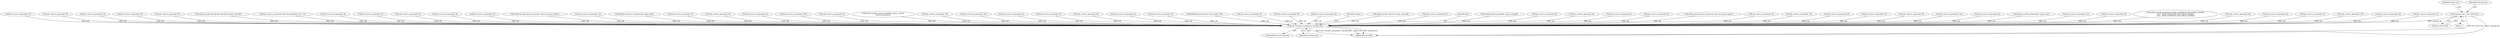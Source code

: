 digraph "0_linux_c70422f760c120480fee4de6c38804c72aa26bc1_12@pointer" {
"1000137" [label="(Call,starting_len = xdr->buf->len)"];
"1001918" [label="(Call,xdr_truncate_encode(xdr, starting_len))"];
"1000406" [label="(Call,xdr_reserve_space(xdr, 4))"];
"1001377" [label="(Call,xdr_reserve_space(xdr, 4))"];
"1000886" [label="(Call,xdr_reserve_space(xdr, 4))"];
"1001240" [label="(Call,xdr_reserve_space(xdr, 8))"];
"1001041" [label="(Call,xdr_reserve_space(xdr, 4))"];
"1000389" [label="(Call,nfsd4_encode_bitmap(xdr, bmval0, bmval1, bmval2))"];
"1001081" [label="(Call,xdr_reserve_space(xdr, fhp->fh_handle.fh_size + 4))"];
"1000139" [label="(Call,xdr->buf->len)"];
"1001755" [label="(Call,xdr_reserve_space(xdr, 8))"];
"1000567" [label="(Call,xdr_reserve_space(xdr, 4))"];
"1001451" [label="(Call,xdr_reserve_space(xdr, 8))"];
"1001137" [label="(Call,xdr_reserve_space(xdr, 8))"];
"1001331" [label="(Call,xdr_reserve_space(xdr, 8))"];
"1001803" [label="(Call,nfsd4_encode_layout_types(xdr, exp->ex_layout_types))"];
"1001916" [label="(ControlStructure,if (status))"];
"1000455" [label="(Call,xdr_reserve_space(xdr, 12))"];
"1001206" [label="(Call,nfsd4_encode_fs_locations(xdr, rqstp, exp))"];
"1000532" [label="(Call,xdr_reserve_space(xdr, 4))"];
"1000646" [label="(Call,xdr_reserve_space(xdr, 4))"];
"1001353" [label="(Call,xdr_reserve_space(xdr, 4))"];
"1000921" [label="(Call,xdr_reserve_space(xdr, 4*3))"];
"1000973" [label="(Call,xdr_reserve_space(xdr, 4))"];
"1001870" [label="(Call,nfsd4_encode_security_label(xdr, rqstp, context,\n\t\t\t\t\t\t\t\tcontextlen))"];
"1000706" [label="(Call,xdr_reserve_space(xdr, 16))"];
"1000488" [label="(Call,xdr_reserve_space(xdr, 16))"];
"1000870" [label="(Call,xdr_reserve_space(xdr, 4))"];
"1001920" [label="(Identifier,starting_len)"];
"1001061" [label="(Call,xdr_reserve_space(xdr, 4))"];
"1001487" [label="(Call,xdr_reserve_space(xdr, 8))"];
"1001267" [label="(Call,xdr_reserve_space(xdr, 4))"];
"1001287" [label="(Call,xdr_reserve_space(xdr, 4))"];
"1000103" [label="(MethodParameterIn,struct xdr_stream *xdr)"];
"1001220" [label="(Call,xdr_reserve_space(xdr, 4))"];
"1001918" [label="(Call,xdr_truncate_encode(xdr, starting_len))"];
"1001551" [label="(Call,xdr_reserve_space(xdr, 8))"];
"1000602" [label="(Call,xdr_reserve_space(xdr, 8))"];
"1001922" [label="(Identifier,status)"];
"1001419" [label="(Call,nfsd4_encode_user(xdr, rqstp, stat.uid))"];
"1000802" [label="(Call,xdr_reserve_space(xdr, 4))"];
"1001919" [label="(Identifier,xdr)"];
"1000110" [label="(Block,)"];
"1000150" [label="(Identifier,rdattr_err)"];
"1001435" [label="(Call,nfsd4_encode_group(xdr, rqstp, stat.gid))"];
"1001160" [label="(Call,xdr_reserve_space(xdr, 8))"];
"1001397" [label="(Call,xdr_reserve_space(xdr, 4))"];
"1000844" [label="(Call,xdr_reserve_space(xdr, 4))"];
"1001116" [label="(Call,xdr_reserve_space(xdr, 8))"];
"1001818" [label="(Call,nfsd4_encode_layout_types(xdr, exp->ex_layout_types))"];
"1000686" [label="(Call,xdr_reserve_space(xdr, 4))"];
"1001934" [label="(MethodReturn,RET)"];
"1001646" [label="(Call,xdr_reserve_space(xdr, 12))"];
"1001183" [label="(Call,xdr_reserve_space(xdr, 8))"];
"1000138" [label="(Identifier,starting_len)"];
"1000822" [label="(Call,xdr_reserve_space(xdr, 4))"];
"1001001" [label="(Call,xdr_reserve_space(xdr, 4))"];
"1001611" [label="(Call,xdr_reserve_space(xdr, 12))"];
"1000625" [label="(Call,xdr_reserve_space(xdr, 8))"];
"1000958" [label="(Call,nfsd4_encode_aclname(xdr, rqstp, ace))"];
"1001678" [label="(Call,xdr_reserve_space(xdr, 12))"];
"1001309" [label="(Call,xdr_reserve_space(xdr, 8))"];
"1001855" [label="(Call,nfsd4_encode_bitmap(xdr, NFSD_SUPPATTR_EXCLCREAT_WORD0,\n\t\t\t\t\t\t  NFSD_SUPPATTR_EXCLCREAT_WORD1,\n\t\t\t\t\t\t  NFSD_SUPPATTR_EXCLCREAT_WORD2))"];
"1000137" [label="(Call,starting_len = xdr->buf->len)"];
"1001583" [label="(Call,xdr_reserve_space(xdr, 8))"];
"1000666" [label="(Call,xdr_reserve_space(xdr, 4))"];
"1001833" [label="(Call,xdr_reserve_space(xdr, 4))"];
"1001713" [label="(Call,xdr_reserve_space(xdr, 12))"];
"1001519" [label="(Call,xdr_reserve_space(xdr, 8))"];
"1001021" [label="(Call,xdr_reserve_space(xdr, 4))"];
"1000137" -> "1000110"  [label="AST: "];
"1000137" -> "1000139"  [label="CFG: "];
"1000138" -> "1000137"  [label="AST: "];
"1000139" -> "1000137"  [label="AST: "];
"1000150" -> "1000137"  [label="CFG: "];
"1000137" -> "1001934"  [label="DDG: xdr->buf->len"];
"1000137" -> "1001934"  [label="DDG: starting_len"];
"1000137" -> "1001918"  [label="DDG: starting_len"];
"1001918" -> "1001916"  [label="AST: "];
"1001918" -> "1001920"  [label="CFG: "];
"1001919" -> "1001918"  [label="AST: "];
"1001920" -> "1001918"  [label="AST: "];
"1001922" -> "1001918"  [label="CFG: "];
"1001918" -> "1001934"  [label="DDG: xdr_truncate_encode(xdr, starting_len)"];
"1001918" -> "1001934"  [label="DDG: xdr"];
"1001918" -> "1001934"  [label="DDG: starting_len"];
"1001487" -> "1001918"  [label="DDG: xdr"];
"1001331" -> "1001918"  [label="DDG: xdr"];
"1001240" -> "1001918"  [label="DDG: xdr"];
"1001713" -> "1001918"  [label="DDG: xdr"];
"1000921" -> "1001918"  [label="DDG: xdr"];
"1000455" -> "1001918"  [label="DDG: xdr"];
"1001061" -> "1001918"  [label="DDG: xdr"];
"1001220" -> "1001918"  [label="DDG: xdr"];
"1001451" -> "1001918"  [label="DDG: xdr"];
"1001435" -> "1001918"  [label="DDG: xdr"];
"1001803" -> "1001918"  [label="DDG: xdr"];
"1000532" -> "1001918"  [label="DDG: xdr"];
"1001678" -> "1001918"  [label="DDG: xdr"];
"1001818" -> "1001918"  [label="DDG: xdr"];
"1001267" -> "1001918"  [label="DDG: xdr"];
"1001755" -> "1001918"  [label="DDG: xdr"];
"1000625" -> "1001918"  [label="DDG: xdr"];
"1001855" -> "1001918"  [label="DDG: xdr"];
"1000488" -> "1001918"  [label="DDG: xdr"];
"1001519" -> "1001918"  [label="DDG: xdr"];
"1000567" -> "1001918"  [label="DDG: xdr"];
"1000802" -> "1001918"  [label="DDG: xdr"];
"1000646" -> "1001918"  [label="DDG: xdr"];
"1000870" -> "1001918"  [label="DDG: xdr"];
"1000406" -> "1001918"  [label="DDG: xdr"];
"1001041" -> "1001918"  [label="DDG: xdr"];
"1000973" -> "1001918"  [label="DDG: xdr"];
"1001611" -> "1001918"  [label="DDG: xdr"];
"1000822" -> "1001918"  [label="DDG: xdr"];
"1000886" -> "1001918"  [label="DDG: xdr"];
"1001137" -> "1001918"  [label="DDG: xdr"];
"1001833" -> "1001918"  [label="DDG: xdr"];
"1001287" -> "1001918"  [label="DDG: xdr"];
"1001870" -> "1001918"  [label="DDG: xdr"];
"1000686" -> "1001918"  [label="DDG: xdr"];
"1001353" -> "1001918"  [label="DDG: xdr"];
"1001183" -> "1001918"  [label="DDG: xdr"];
"1001160" -> "1001918"  [label="DDG: xdr"];
"1001583" -> "1001918"  [label="DDG: xdr"];
"1001646" -> "1001918"  [label="DDG: xdr"];
"1001397" -> "1001918"  [label="DDG: xdr"];
"1001309" -> "1001918"  [label="DDG: xdr"];
"1000389" -> "1001918"  [label="DDG: xdr"];
"1001001" -> "1001918"  [label="DDG: xdr"];
"1000602" -> "1001918"  [label="DDG: xdr"];
"1000706" -> "1001918"  [label="DDG: xdr"];
"1001206" -> "1001918"  [label="DDG: xdr"];
"1000958" -> "1001918"  [label="DDG: xdr"];
"1001021" -> "1001918"  [label="DDG: xdr"];
"1000844" -> "1001918"  [label="DDG: xdr"];
"1001419" -> "1001918"  [label="DDG: xdr"];
"1001377" -> "1001918"  [label="DDG: xdr"];
"1001116" -> "1001918"  [label="DDG: xdr"];
"1001081" -> "1001918"  [label="DDG: xdr"];
"1001551" -> "1001918"  [label="DDG: xdr"];
"1000666" -> "1001918"  [label="DDG: xdr"];
"1000103" -> "1001918"  [label="DDG: xdr"];
}
